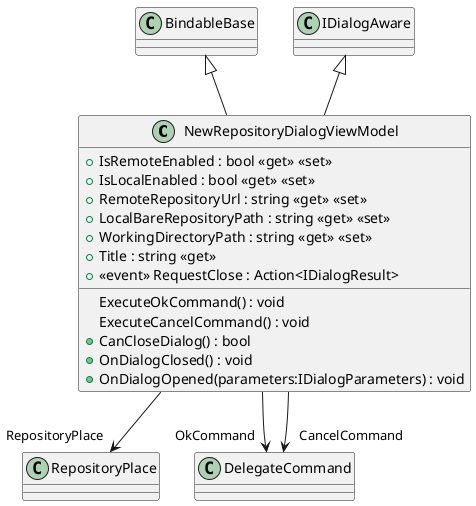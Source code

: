 @startuml
class NewRepositoryDialogViewModel {
    + IsRemoteEnabled : bool <<get>> <<set>>
    + IsLocalEnabled : bool <<get>> <<set>>
    + RemoteRepositoryUrl : string <<get>> <<set>>
    + LocalBareRepositoryPath : string <<get>> <<set>>
    + WorkingDirectoryPath : string <<get>> <<set>>
    ExecuteOkCommand() : void
    ExecuteCancelCommand() : void
    + Title : string <<get>>
    +  <<event>> RequestClose : Action<IDialogResult> 
    + CanCloseDialog() : bool
    + OnDialogClosed() : void
    + OnDialogOpened(parameters:IDialogParameters) : void
}
BindableBase <|-- NewRepositoryDialogViewModel
IDialogAware <|-- NewRepositoryDialogViewModel
NewRepositoryDialogViewModel --> "RepositoryPlace" RepositoryPlace
NewRepositoryDialogViewModel --> "OkCommand" DelegateCommand
NewRepositoryDialogViewModel --> "CancelCommand" DelegateCommand
@enduml
